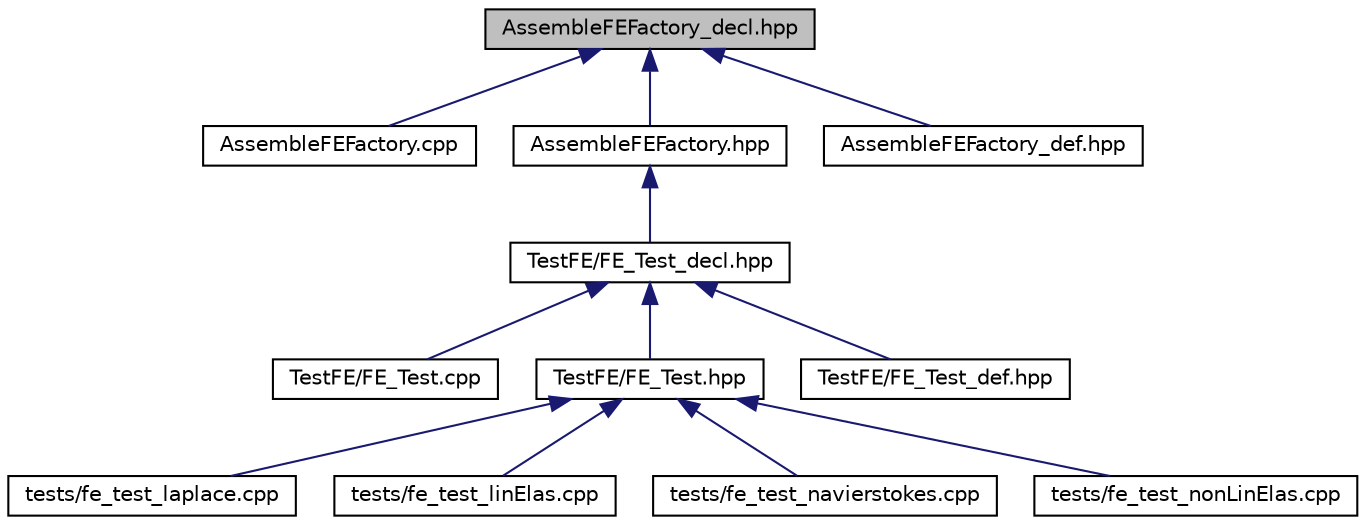 digraph "AssembleFEFactory_decl.hpp"
{
 // LATEX_PDF_SIZE
  edge [fontname="Helvetica",fontsize="10",labelfontname="Helvetica",labelfontsize="10"];
  node [fontname="Helvetica",fontsize="10",shape=record];
  Node1 [label="AssembleFEFactory_decl.hpp",height=0.2,width=0.4,color="black", fillcolor="grey75", style="filled", fontcolor="black",tooltip=" "];
  Node1 -> Node2 [dir="back",color="midnightblue",fontsize="10",style="solid"];
  Node2 [label="AssembleFEFactory.cpp",height=0.2,width=0.4,color="black", fillcolor="white", style="filled",URL="$AssembleFEFactory_8cpp.html",tooltip=" "];
  Node1 -> Node3 [dir="back",color="midnightblue",fontsize="10",style="solid"];
  Node3 [label="AssembleFEFactory.hpp",height=0.2,width=0.4,color="black", fillcolor="white", style="filled",URL="$AssembleFEFactory_8hpp.html",tooltip=" "];
  Node3 -> Node4 [dir="back",color="midnightblue",fontsize="10",style="solid"];
  Node4 [label="TestFE/FE_Test_decl.hpp",height=0.2,width=0.4,color="black", fillcolor="white", style="filled",URL="$FE__Test__decl_8hpp.html",tooltip=" "];
  Node4 -> Node5 [dir="back",color="midnightblue",fontsize="10",style="solid"];
  Node5 [label="TestFE/FE_Test.cpp",height=0.2,width=0.4,color="black", fillcolor="white", style="filled",URL="$FE__Test_8cpp.html",tooltip=" "];
  Node4 -> Node6 [dir="back",color="midnightblue",fontsize="10",style="solid"];
  Node6 [label="TestFE/FE_Test.hpp",height=0.2,width=0.4,color="black", fillcolor="white", style="filled",URL="$FE__Test_8hpp.html",tooltip=" "];
  Node6 -> Node7 [dir="back",color="midnightblue",fontsize="10",style="solid"];
  Node7 [label="tests/fe_test_laplace.cpp",height=0.2,width=0.4,color="black", fillcolor="white", style="filled",URL="$fe__test__laplace_8cpp.html",tooltip=" "];
  Node6 -> Node8 [dir="back",color="midnightblue",fontsize="10",style="solid"];
  Node8 [label="tests/fe_test_linElas.cpp",height=0.2,width=0.4,color="black", fillcolor="white", style="filled",URL="$fe__test__linElas_8cpp.html",tooltip=" "];
  Node6 -> Node9 [dir="back",color="midnightblue",fontsize="10",style="solid"];
  Node9 [label="tests/fe_test_navierstokes.cpp",height=0.2,width=0.4,color="black", fillcolor="white", style="filled",URL="$fe__test__navierstokes_8cpp.html",tooltip=" "];
  Node6 -> Node10 [dir="back",color="midnightblue",fontsize="10",style="solid"];
  Node10 [label="tests/fe_test_nonLinElas.cpp",height=0.2,width=0.4,color="black", fillcolor="white", style="filled",URL="$fe__test__nonLinElas_8cpp.html",tooltip=" "];
  Node4 -> Node11 [dir="back",color="midnightblue",fontsize="10",style="solid"];
  Node11 [label="TestFE/FE_Test_def.hpp",height=0.2,width=0.4,color="black", fillcolor="white", style="filled",URL="$FE__Test__def_8hpp.html",tooltip=" "];
  Node1 -> Node12 [dir="back",color="midnightblue",fontsize="10",style="solid"];
  Node12 [label="AssembleFEFactory_def.hpp",height=0.2,width=0.4,color="black", fillcolor="white", style="filled",URL="$AssembleFEFactory__def_8hpp.html",tooltip=" "];
}
